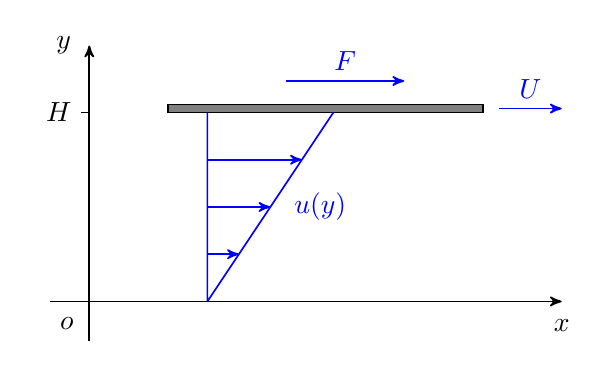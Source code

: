 \usetikzlibrary{%
    decorations.pathreplacing,%
    decorations.pathmorphing,arrows
}

\begin{tikzpicture}
\draw[->,semithick, >=stealth'] (-0.5,0)--(6,0) node[below=3pt]{$x$};
\draw[->,semithick, >=stealth'] (0,-0.5)--(0,3.25)node[left=3pt]{$y$};
\draw[semithick] (-0.1,2.4)node[left]{$H$}--(0,2.4);
\node[below left=3pt] at (0,0){$o$};

\draw[fill=gray] (1,2.4) rectangle (5,2.5);
\draw[->,semithick, >=stealth',blue] (5.2,2.45)--(6,2.45)node[midway,above]{$U$};
\draw[->,semithick, >=stealth',blue] (2.5,2.8)--(4,2.8)node[midway,above]{$F$};

\draw[semithick,blue] (1.5,0)--(1.5,2.4) (1.5,0)--(3.1,2.4);

\draw[->,semithick, >=stealth',blue](1.5,0.6)--(1.9,0.6);
\draw[->,semithick, >=stealth',blue](1.5,1.2)--(2.3,1.2) node[right=5pt]{$u(y)$};
\draw[->,semithick, >=stealth',blue](1.5,1.8)--(2.7,1.8);

\end{tikzpicture}